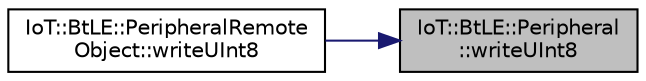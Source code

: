 digraph "IoT::BtLE::Peripheral::writeUInt8"
{
 // LATEX_PDF_SIZE
  edge [fontname="Helvetica",fontsize="10",labelfontname="Helvetica",labelfontsize="10"];
  node [fontname="Helvetica",fontsize="10",shape=record];
  rankdir="RL";
  Node1 [label="IoT::BtLE::Peripheral\l::writeUInt8",height=0.2,width=0.4,color="black", fillcolor="grey75", style="filled", fontcolor="black",tooltip="Reads a raw byte string from the given value handle."];
  Node1 -> Node2 [dir="back",color="midnightblue",fontsize="10",style="solid",fontname="Helvetica"];
  Node2 [label="IoT::BtLE::PeripheralRemote\lObject::writeUInt8",height=0.2,width=0.4,color="black", fillcolor="white", style="filled",URL="$classIoT_1_1BtLE_1_1PeripheralRemoteObject.html#adf2a760d9edd5608c44c7b148a2c48dc",tooltip=" "];
}

